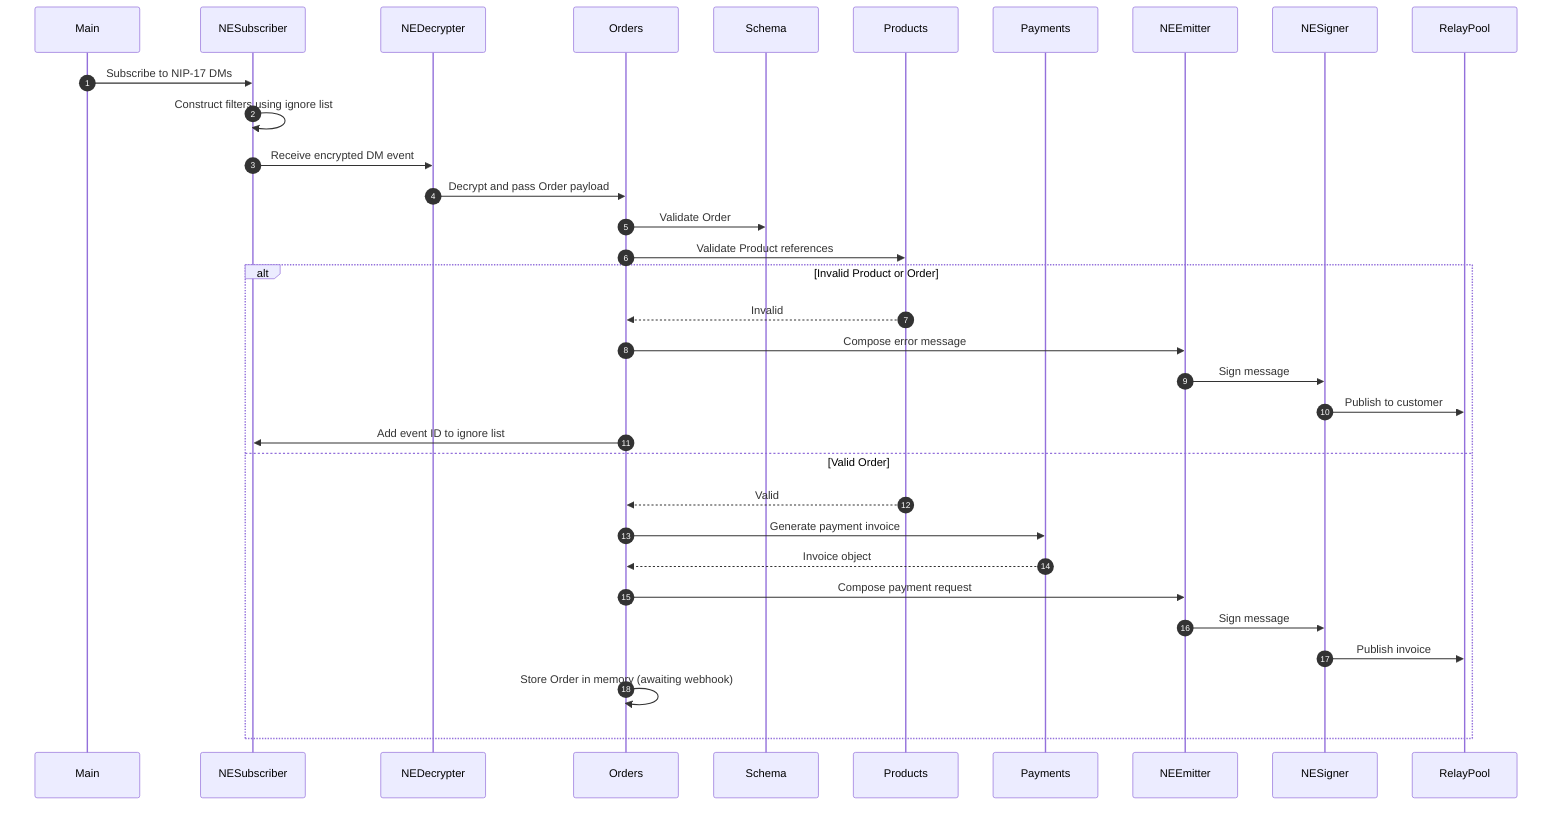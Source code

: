 sequenceDiagram
    autonumber
    participant Main
    participant NESubscriber
    participant NEDecrypter
    participant Orders
    participant Schema
    participant Products
    participant Payments
    participant NEEmitter
    participant NESigner
    participant RelayPool

    Main->>NESubscriber: Subscribe to NIP-17 DMs
    NESubscriber->>NESubscriber: Construct filters using ignore list
    NESubscriber->>NEDecrypter: Receive encrypted DM event
    NEDecrypter->>Orders: Decrypt and pass Order payload
    Orders->>Schema: Validate Order 
    Orders->>Products: Validate Product references

    alt Invalid Product or Order
        Products-->>Orders: Invalid
        Orders->>NEEmitter: Compose error message
        NEEmitter->>NESigner: Sign message
        NESigner->>RelayPool: Publish to customer
        Orders->>NESubscriber: Add event ID to ignore list
    else Valid Order
        Products-->>Orders: Valid
        Orders->>Payments: Generate payment invoice
        Payments-->>Orders: Invoice object
        Orders->>NEEmitter: Compose payment request
        NEEmitter->>NESigner: Sign message
        NESigner->>RelayPool: Publish invoice
        Orders->>Orders: Store Order in memory (awaiting webhook)
    end